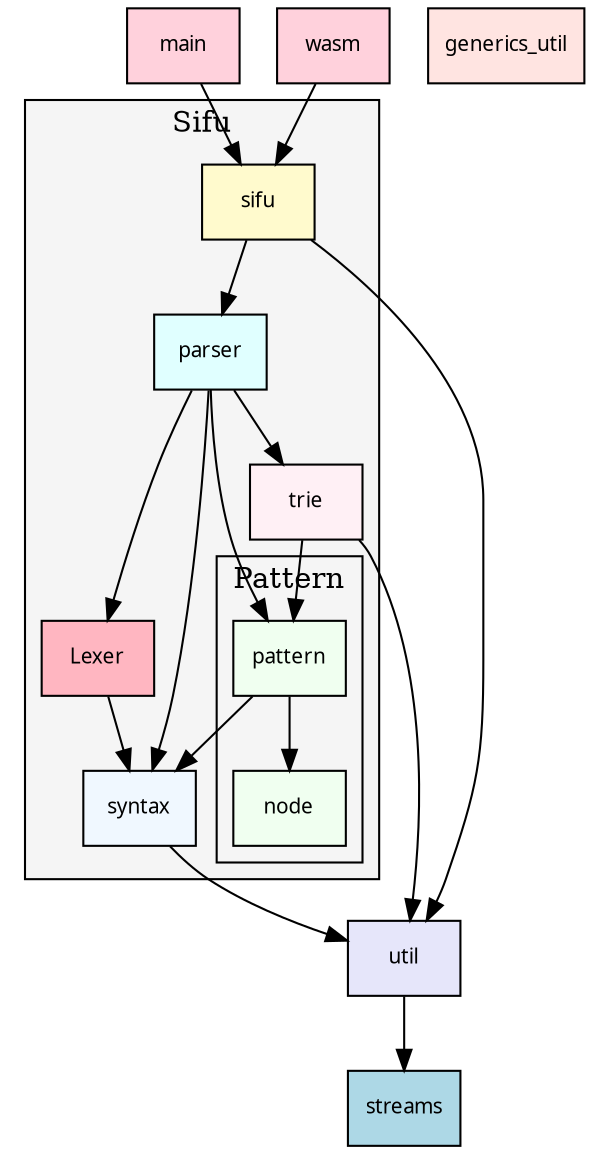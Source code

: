 digraph SifuProject {
    node [style=filled, shape="rectangle" fontname="Maple Mono", fontsize=10];
    // Entry points
    main [fillcolor="#FFD1DC", label="main"];
    wasm [fillcolor="#FFD1DC", label="wasm"];

    // Core module
    sifu [fillcolor="#FFFACD", label="sifu"];

    // Utilities
    util [fillcolor="#E6E6FA", label="util"];
    streams [fillcolor="#ADD8E6", label="streams"];
    generics_util [fillcolor="#FFE4E1", label="generics_util"];

    // Core components
    lexer [fillcolor="#FFB6C1", label="Lexer"];
    parser [fillcolor="#E0FFFF", label="parser"];
    pattern [fillcolor="#F0FFF0", label="pattern"];
    syntax [fillcolor="#F0F8FF", label="syntax"];
    trie [fillcolor="#FFF0F5", label="trie"];

    // Pattern sub-node
    pattern_node [fillcolor="#F0FFF0", label="node"];

    // Dependencies
    main -> sifu;
    wasm -> sifu;
    sifu -> util;
    sifu -> parser;
    util -> streams;
    lexer -> syntax;
    parser -> lexer;
    parser -> trie;
    parser -> pattern;
    parser -> syntax;
    trie -> pattern;
    pattern -> syntax;
    pattern -> pattern_node;
    syntax -> util;
    trie -> util;

    // Group for sifu-related nodes
    subgraph cluster_sifu {
        label = "Sifu";
        style = filled;
        fillcolor = "#F5F5F5";
        
        sifu;
        parser;
        lexer;
        syntax;
        trie;

        subgraph cluster_pattern {
        label = "Pattern";
        pattern_node;
        pattern;
        }
    }


}